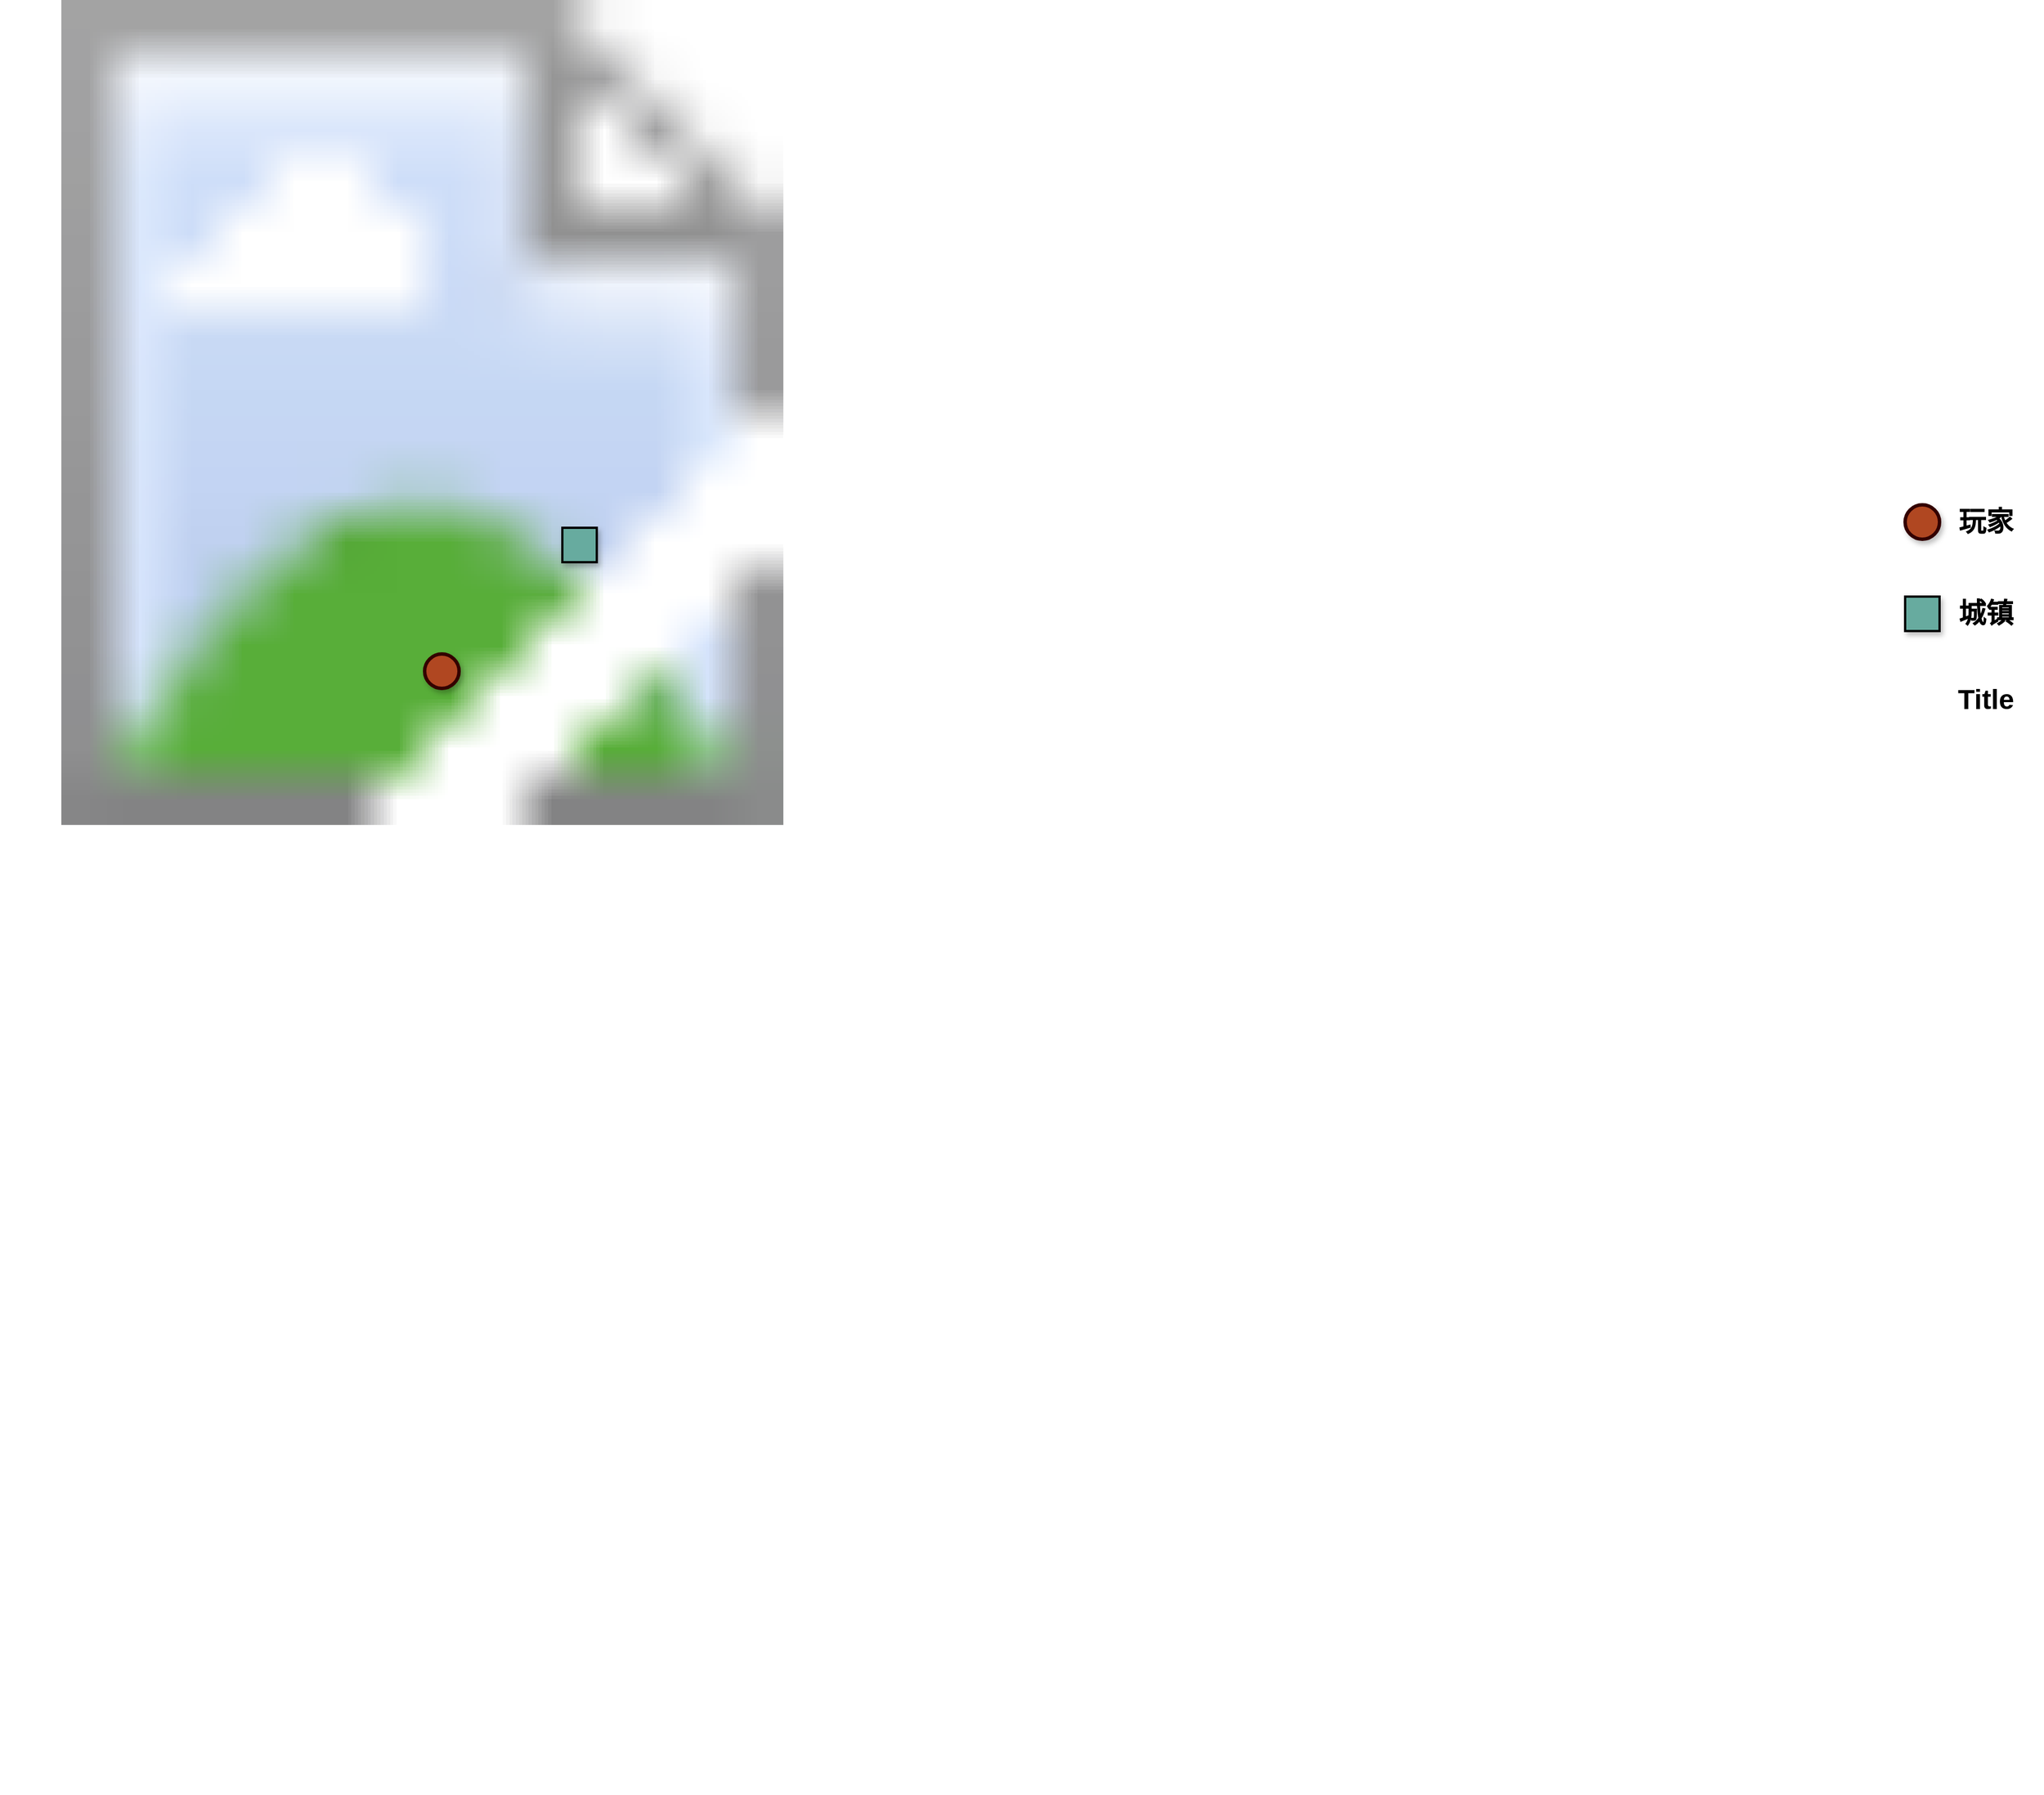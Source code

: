 <mxfile version="21.2.1" type="device">
  <diagram name="第 1 页" id="oEAJBadnAkLhUkIot9dp">
    <mxGraphModel dx="3410" dy="1947" grid="1" gridSize="10" guides="1" tooltips="1" connect="1" arrows="1" fold="1" page="1" pageScale="1" pageWidth="1600" pageHeight="900" backgroundImage="{&quot;src&quot;:&quot;https://i.pinimg.com/736x/2a/3e/a4/2a3ea4c84d59e7d9020eed4de1bf9899.jpg&quot;,&quot;width&quot;:&quot;736&quot;,&quot;height&quot;:&quot;719&quot;,&quot;x&quot;:0,&quot;y&quot;:0}" math="0" shadow="0">
      <root>
        <mxCell id="0" />
        <mxCell id="1" parent="0" />
        <mxCell id="3DvBhLqhwpn-S4zHCYGp-2" value="" style="shape=image;verticalLabelPosition=bottom;labelBackgroundColor=default;verticalAlign=top;aspect=fixed;imageAspect=0;image=https://i.pinimg.com/736x/2a/3e/a4/2a3ea4c84d59e7d9020eed4de1bf9899.jpg;movable=0;resizable=0;rotatable=0;deletable=0;editable=0;locked=1;connectable=0;" parent="1" vertex="1">
          <mxGeometry width="1600" height="1563.04" as="geometry" />
        </mxCell>
        <mxCell id="3DvBhLqhwpn-S4zHCYGp-3" value="" style="ellipse;whiteSpace=wrap;html=1;strokeColor=#330000;fillColor=#B04721;shadow=1;strokeWidth=3;" parent="1" vertex="1">
          <mxGeometry x="370" y="570" width="30" height="30" as="geometry" />
        </mxCell>
        <mxCell id="3DvBhLqhwpn-S4zHCYGp-4" value="" style="rounded=0;whiteSpace=wrap;html=1;strokeWidth=2;fillColor=#67AB9F;shadow=1;" parent="1" vertex="1">
          <mxGeometry x="490" y="460" width="30" height="30" as="geometry" />
        </mxCell>
        <mxCell id="3DvBhLqhwpn-S4zHCYGp-7" value="" style="ellipse;whiteSpace=wrap;html=1;strokeColor=#330000;fillColor=#B04721;shadow=1;strokeWidth=3;" parent="1" vertex="1">
          <mxGeometry x="1660" y="440" width="30" height="30" as="geometry" />
        </mxCell>
        <mxCell id="3DvBhLqhwpn-S4zHCYGp-8" value="Title" style="text;strokeColor=none;fillColor=none;html=1;fontSize=24;fontStyle=1;verticalAlign=middle;align=center;" parent="1" vertex="1">
          <mxGeometry x="1680" y="590" width="100" height="40" as="geometry" />
        </mxCell>
        <mxCell id="3DvBhLqhwpn-S4zHCYGp-9" value="玩家" style="text;strokeColor=none;fillColor=none;html=1;fontSize=24;fontStyle=1;verticalAlign=middle;align=center;" parent="1" vertex="1">
          <mxGeometry x="1680" y="435" width="100" height="40" as="geometry" />
        </mxCell>
        <mxCell id="3DvBhLqhwpn-S4zHCYGp-10" value="" style="rounded=0;whiteSpace=wrap;html=1;strokeWidth=2;fillColor=#67AB9F;shadow=1;" parent="1" vertex="1">
          <mxGeometry x="1660" y="520" width="30" height="30" as="geometry" />
        </mxCell>
        <mxCell id="3DvBhLqhwpn-S4zHCYGp-11" value="城镇" style="text;strokeColor=none;fillColor=none;html=1;fontSize=24;fontStyle=1;verticalAlign=middle;align=center;" parent="1" vertex="1">
          <mxGeometry x="1680" y="515" width="100" height="40" as="geometry" />
        </mxCell>
      </root>
    </mxGraphModel>
  </diagram>
</mxfile>
